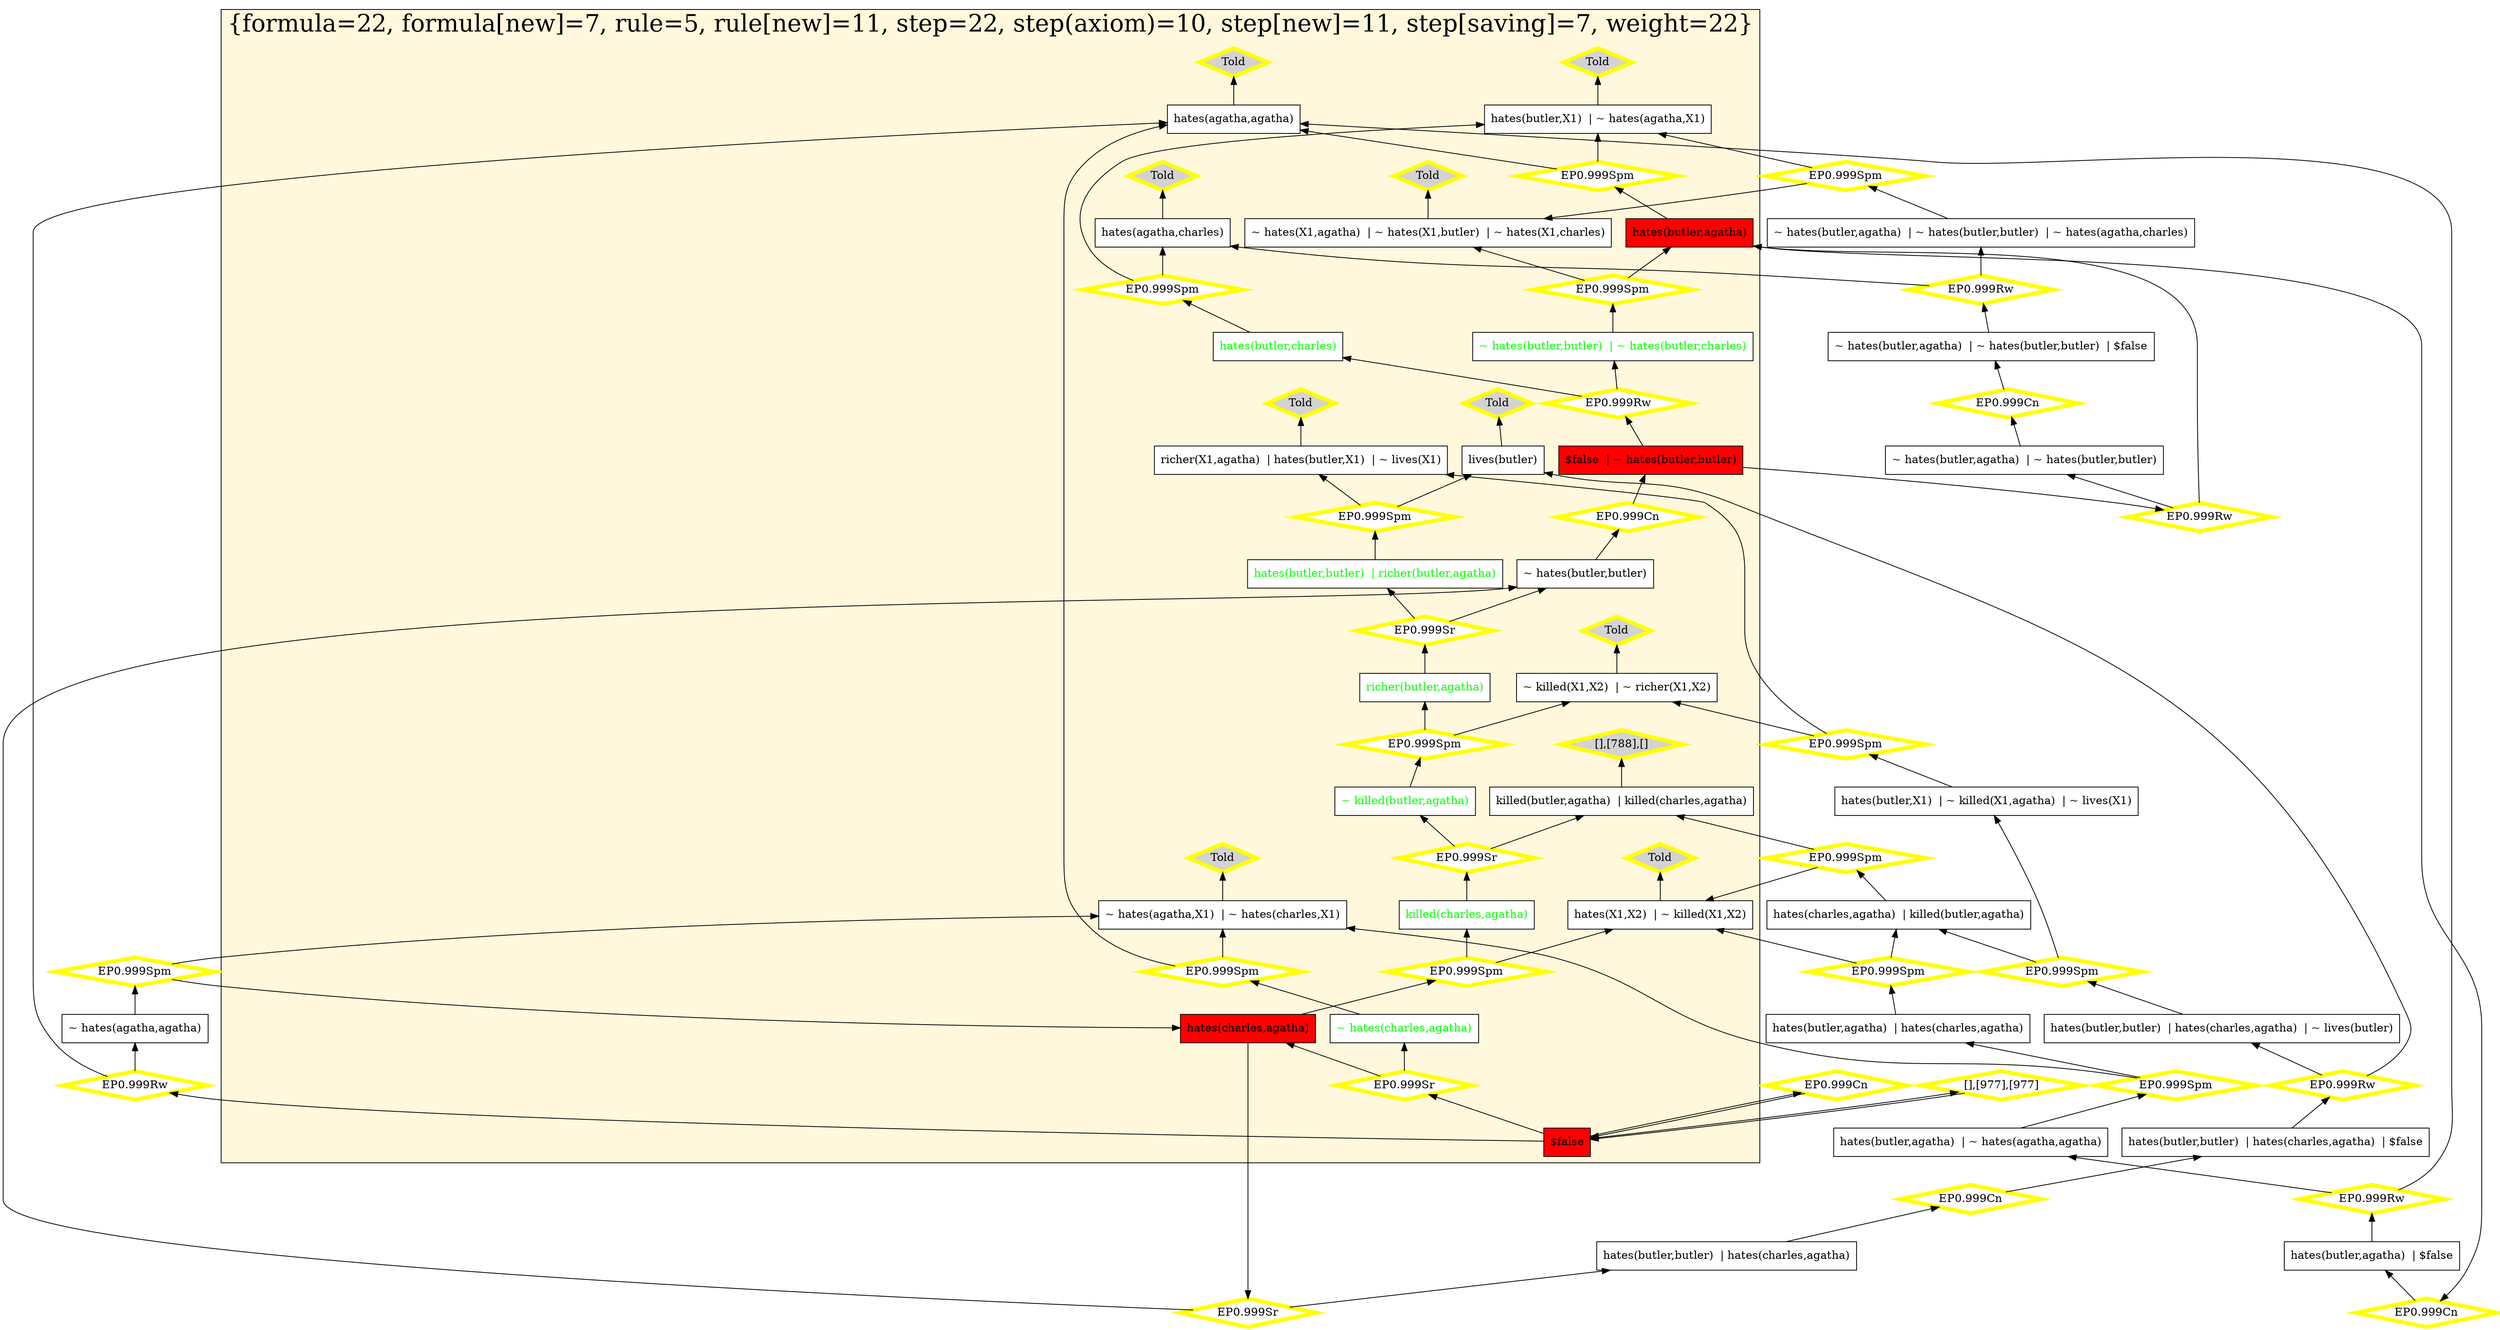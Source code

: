 digraph g 
{ rankdir=BT;
   
  "x_898" [ color="black" shape="box" label="richer(X1,agatha)  | hates(butler,X1)  | ~ lives(X1)" fillcolor="white" style="filled"  ];
  "x_970" [ URL="http://inference-web.org/proofs/tptp/Solutions/PUZ/PUZ001-1/EP---1.1/answer.owl#ns_5_conclusion" color="black" shape="box" label="~ hates(agatha,X1)  | ~ hates(charles,X1)" fillcolor="white" style="filled"  ];
  "x_788" [ color="black" shape="box" label="killed(butler,agatha)  | killed(charles,agatha)" fillcolor="white" style="filled"  ];
  "x_971" [ color="black" shape="box" label="hates(charles,agatha)" fillcolor="red" style="filled"  ];
  "x_1002" [ color="black" shape="box" label="hates(X1,X2)  | ~ killed(X1,X2)" fillcolor="white" style="filled"  ];
  "x_973" [ fontcolor="green" color="black" shape="box" label="richer(butler,agatha)" fillcolor="white" style="filled"  ];
  "x_830" [ fontcolor="green" color="black" shape="box" label="~ hates(butler,butler)  | ~ hates(butler,charles)" fillcolor="white" style="filled"  ];
  "x_886" [ color="black" shape="box" label="~ hates(butler,butler)  | $false" fillcolor="red" style="filled"  ];
  "x_904" [ color="black" shape="box" label="lives(butler)" fillcolor="white" style="filled"  ];
  "x_907" [ color="black" shape="box" label="hates(butler,butler)  | hates(charles,agatha)  | ~ lives(butler)" fillcolor="white" style="filled"  ];
  "x_861" [ color="black" shape="box" label="~ hates(butler,butler)" fillcolor="white" style="filled"  ];
  "x_971" [ color="black" shape="box" label="hates(charles,agatha)" fillcolor="red" style="filled"  ];
  "x_977" [ color="black" shape="box" label="$false" fillcolor="red" style="filled"  ];
  "x_983" [ color="black" shape="box" label="~ hates(butler,agatha)  | ~ hates(butler,butler)  | ~ hates(agatha,charles)" fillcolor="white" style="filled"  ];
  "x_971" [ color="black" shape="box" label="hates(charles,agatha)" fillcolor="red" style="filled"  ];
  "x_920" [ fontcolor="green" color="black" shape="box" label="hates(butler,charles)" fillcolor="white" style="filled"  ];
  "x_973" [ fontcolor="green" color="black" shape="box" label="richer(butler,agatha)" fillcolor="white" style="filled"  ];
  "x_858" [ color="black" shape="box" label="hates(butler,X1)  | ~ hates(agatha,X1)" fillcolor="white" style="filled"  ];
  "x_945" [ color="black" shape="box" label="hates(agatha,charles)" fillcolor="white" style="filled"  ];
  "x_924" [ fontcolor="green" color="black" shape="box" label="~ killed(butler,agatha)" fillcolor="white" style="filled"  ];
  "x_970" [ color="black" shape="box" label="~ hates(agatha,X1)  | ~ hates(charles,X1)" fillcolor="white" style="filled"  ];
  "x_898" [ color="black" shape="box" label="richer(X1,agatha)  | hates(butler,X1)  | ~ lives(X1)" fillcolor="white" style="filled"  ];
  "x_929" [ color="black" shape="box" label="~ hates(butler,agatha)  | ~ hates(butler,butler)  | $false" fillcolor="white" style="filled"  ];
  "x_935" [ color="black" shape="box" label="~ hates(agatha,agatha)" fillcolor="white" style="filled"  ];
  "x_857" [ color="black" shape="box" label="~ killed(X1,X2)  | ~ richer(X1,X2)" fillcolor="white" style="filled"  ];
  "x_998" [ fontcolor="green" color="black" shape="box" label="~ hates(charles,agatha)" fillcolor="white" style="filled"  ];
  "x_940" [ URL="http://inference-web.org/proofs/tptp/Solutions/PUZ/PUZ001-1/EP---1.1/answer.owl#ns_14_conclusion" color="black" shape="box" label="hates(butler,agatha)" fillcolor="red" style="filled"  ];
  "x_858" [ color="black" shape="box" label="hates(butler,X1)  | ~ hates(agatha,X1)" fillcolor="white" style="filled"  ];
  "x_861" [ color="black" shape="box" label="~ hates(butler,butler)" fillcolor="white" style="filled"  ];
  "x_998" [ fontcolor="green" URL="http://inference-web.org/proofs/tptp/Solutions/PUZ/PUZ001-1/EP---1.1/answer.owl#ns_16_conclusion" color="black" shape="box" label="~ hates(charles,agatha)" fillcolor="white" style="filled"  ];
  "x_830" [ fontcolor="green" URL="http://inference-web.org/proofs/tptp/Solutions/PUZ/PUZ001-1/EP---1.1/answer.owl#ns_22_conclusion" color="black" shape="box" label="~ hates(butler,butler)  | ~ hates(butler,charles)" fillcolor="white" style="filled"  ];
  "x_962" [ color="black" shape="box" label="hates(agatha,agatha)" fillcolor="white" style="filled"  ];
  "x_946" [ color="black" shape="box" label="hates(butler,agatha)  | $false" fillcolor="white" style="filled"  ];
  "x_1002" [ color="black" shape="box" label="hates(X1,X2)  | ~ killed(X1,X2)" fillcolor="white" style="filled"  ];
  "x_810" [ color="black" shape="box" label="~ hates(X1,agatha)  | ~ hates(X1,butler)  | ~ hates(X1,charles)" fillcolor="white" style="filled"  ];
  "x_829" [ color="black" shape="box" label="hates(charles,agatha)  | killed(butler,agatha)" fillcolor="white" style="filled"  ];
  "x_858" [ color="black" shape="box" label="hates(butler,X1)  | ~ hates(agatha,X1)" fillcolor="white" style="filled"  ];
  "x_977" [ color="black" shape="box" label="$false" fillcolor="red" style="filled"  ];
  "x_812" [ color="black" shape="box" label="hates(butler,agatha)  | hates(charles,agatha)" fillcolor="white" style="filled"  ];
  "x_940" [ color="black" shape="box" label="hates(butler,agatha)" fillcolor="red" style="filled"  ];
  "x_857" [ color="black" shape="box" label="~ killed(X1,X2)  | ~ richer(X1,X2)" fillcolor="white" style="filled"  ];
  "x_924" [ fontcolor="green" color="black" shape="box" label="~ killed(butler,agatha)" fillcolor="white" style="filled"  ];
  "x_904" [ color="black" shape="box" label="lives(butler)" fillcolor="white" style="filled"  ];
  "x_940" [ color="black" shape="box" label="hates(butler,agatha)" fillcolor="red" style="filled"  ];
  "x_879" [ fontcolor="green" color="black" shape="box" label="killed(charles,agatha)" fillcolor="white" style="filled"  ];
  "x_794" [ color="black" shape="box" label="hates(butler,X1)  | ~ killed(X1,agatha)  | ~ lives(X1)" fillcolor="white" style="filled"  ];
  "x_893" [ fontcolor="green" color="black" shape="box" label="hates(butler,butler)  | richer(butler,agatha)" fillcolor="white" style="filled"  ];
  "x_962" [ URL="http://inference-web.org/proofs/tptp/Solutions/PUZ/PUZ001-1/EP---1.1/answer.owl#ns_7_conclusion" color="black" shape="box" label="hates(agatha,agatha)" fillcolor="white" style="filled"  ];
  "x_961" [ color="black" shape="box" label="hates(butler,butler)  | hates(charles,agatha)" fillcolor="white" style="filled"  ];
  "x_977" [ color="black" shape="box" label="$false" fillcolor="red" style="filled"  ];
  "x_962" [ color="black" shape="box" label="hates(agatha,agatha)" fillcolor="white" style="filled"  ];
  "x_888" [ color="black" shape="box" label="hates(butler,agatha)  | ~ hates(agatha,agatha)" fillcolor="white" style="filled"  ];
  "x_977" [ color="black" shape="box" label="$false" fillcolor="red" style="filled"  ];
  "x_1021" [ color="black" shape="box" label="hates(butler,butler)  | hates(charles,agatha)  | $false" fillcolor="white" style="filled"  ];
  "x_788" [ color="black" shape="box" label="killed(butler,agatha)  | killed(charles,agatha)" fillcolor="white" style="filled"  ];
  "x_893" [ fontcolor="green" color="black" shape="box" label="hates(butler,butler)  | richer(butler,agatha)" fillcolor="white" style="filled"  ];
  "x_810" [ URL="http://inference-web.org/proofs/tptp/Solutions/PUZ/PUZ001-1/EP---1.1/answer.owl#ns_6_conclusion" color="black" shape="box" label="~ hates(X1,agatha)  | ~ hates(X1,butler)  | ~ hates(X1,charles)" fillcolor="white" style="filled"  ];
  "x_945" [ color="black" shape="box" label="hates(agatha,charles)" fillcolor="white" style="filled"  ];
  "x_896" [ color="black" shape="box" label="~ hates(butler,agatha)  | ~ hates(butler,butler)" fillcolor="white" style="filled"  ];
  "x_886" [ color="black" shape="box" label="$false  | ~ hates(butler,butler)" fillcolor="red" style="filled"  ];
  "490ca8fb:1242f8625f3:-781e" [ URL="http://browser.inference-web.org/iwbrowser/BrowseNodeSet?url=http%3A%2F%2Finference-web.org%2Fproofs%2Ftptp%2FSolutions%2FPUZ%2FPUZ001-1%2FEP---0.999%2Fanswer.owl%23ns_27" color="yellow" shape="diamond" label="EP0.999Rw" fillcolor="white" style="filled" penwidth="5"  ];
  "x_886" -> "490ca8fb:1242f8625f3:-781e";
  "490ca8fb:1242f8625f3:-781e" -> "x_830";
  "490ca8fb:1242f8625f3:-781e" -> "x_920";
  "490ca8fb:1242f8625f3:-771e" [ URL="http://browser.inference-web.org/iwbrowser/BrowseNodeSet?url=http%3A%2F%2Finference-web.org%2Fproofs%2Ftptp%2FSolutions%2FPUZ%2FPUZ001-1%2FEP---1.1pre%2Fanswer.owl%23ns_44" color="yellow" shape="diamond" label="EP0.999Cn" fillcolor="white" style="filled" penwidth="5"  ];
  "x_977" -> "490ca8fb:1242f8625f3:-771e";
  "490ca8fb:1242f8625f3:-771e" -> "x_977";
  "490ca8fb:1242f8625f3:-7715" [ URL="http://browser.inference-web.org/iwbrowser/BrowseNodeSet?url=http%3A%2F%2Finference-web.org%2Fproofs%2Ftptp%2FSolutions%2FPUZ%2FPUZ001-1%2FEP---1.1pre%2Fanswer.owl%23ns_7" color="yellow" shape="diamond" label="Told" fillcolor="lightgrey" style="filled" penwidth="5"  ];
  "x_962" -> "490ca8fb:1242f8625f3:-7715";
  "490ca8fb:1242f8625f3:-77d9" [ URL="http://browser.inference-web.org/iwbrowser/BrowseNodeSet?url=http%3A%2F%2Finference-web.org%2Fproofs%2Ftptp%2FSolutions%2FPUZ%2FPUZ001-1%2FEP---1.0%2Fanswer.owl%23ns_33" color="yellow" shape="diamond" label="EP0.999Sr" fillcolor="white" style="filled" penwidth="5"  ];
  "x_977" -> "490ca8fb:1242f8625f3:-77d9";
  "490ca8fb:1242f8625f3:-77d9" -> "x_971";
  "490ca8fb:1242f8625f3:-77d9" -> "x_998";
  "490ca8fb:1242f8625f3:-770b" [ URL="http://browser.inference-web.org/iwbrowser/BrowseNodeSet?url=http%3A%2F%2Finference-web.org%2Fproofs%2Ftptp%2FSolutions%2FPUZ%2FPUZ001-1%2FEP---1.1pre%2Fanswer.owl%23ns_40" color="yellow" shape="diamond" label="EP0.999Sr" fillcolor="white" style="filled" penwidth="5"  ];
  "x_971" -> "490ca8fb:1242f8625f3:-770b";
  "490ca8fb:1242f8625f3:-770b" -> "x_861";
  "490ca8fb:1242f8625f3:-770b" -> "x_961";
  "490ca8fb:1242f8625f3:-76ab" [ URL="http://browser.inference-web.org/iwbrowser/BrowseNodeSet?url=http%3A%2F%2Finference-web.org%2Fproofs%2Ftptp%2FSolutions%2FPUZ%2FPUZ001-1%2FEP---1.1pre%2Fanswer.owl%23ns_11" color="yellow" shape="diamond" label="Told" fillcolor="lightgrey" style="filled" penwidth="5"  ];
  "x_898" -> "490ca8fb:1242f8625f3:-76ab";
  "490ca8fb:1242f8625f3:-76dc" [ URL="http://browser.inference-web.org/iwbrowser/BrowseNodeSet?url=http%3A%2F%2Finference-web.org%2Fproofs%2Ftptp%2FSolutions%2FPUZ%2FPUZ001-1%2FEP---1.1pre%2Fanswer.owl%23ns_19" color="yellow" shape="diamond" label="EP0.999Rw" fillcolor="white" style="filled" penwidth="5"  ];
  "x_929" -> "490ca8fb:1242f8625f3:-76dc";
  "490ca8fb:1242f8625f3:-76dc" -> "x_945";
  "490ca8fb:1242f8625f3:-76dc" -> "x_983";
  "490ca8fb:1242f8625f3:-76bf" [ URL="http://browser.inference-web.org/iwbrowser/BrowseNodeSet?url=http%3A%2F%2Finference-web.org%2Fproofs%2Ftptp%2FSolutions%2FPUZ%2FPUZ001-1%2FEP---1.1pre%2Fanswer.owl%23ns_26" color="yellow" shape="diamond" label="EP0.999Rw" fillcolor="white" style="filled" penwidth="5"  ];
  "x_1021" -> "490ca8fb:1242f8625f3:-76bf";
  "490ca8fb:1242f8625f3:-76bf" -> "x_904";
  "490ca8fb:1242f8625f3:-76bf" -> "x_907";
  "490ca8fb:1242f8625f3:-76b5" [ URL="http://browser.inference-web.org/iwbrowser/BrowseNodeSet?url=http%3A%2F%2Finference-web.org%2Fproofs%2Ftptp%2FSolutions%2FPUZ%2FPUZ001-1%2FEP---1.1pre%2Fanswer.owl%23ns_25" color="yellow" shape="diamond" label="EP0.999Spm" fillcolor="white" style="filled" penwidth="5"  ];
  "x_907" -> "490ca8fb:1242f8625f3:-76b5";
  "490ca8fb:1242f8625f3:-76b5" -> "x_794";
  "490ca8fb:1242f8625f3:-76b5" -> "x_829";
  "490ca8fb:1242f8625f3:-76ea" [ URL="http://browser.inference-web.org/iwbrowser/BrowseNodeSet?url=http%3A%2F%2Finference-web.org%2Fproofs%2Ftptp%2FSolutions%2FPUZ%2FPUZ001-1%2FEP---1.1pre%2Fanswer.owl%23ns_9" color="yellow" shape="diamond" label="Told" fillcolor="lightgrey" style="filled" penwidth="5"  ];
  "x_1002" -> "490ca8fb:1242f8625f3:-76ea";
  "490ca8fb:1242f8625f3:-7727" [ URL="http://browser.inference-web.org/iwbrowser/BrowseNodeSet?url=http%3A%2F%2Finference-web.org%2Fproofs%2Ftptp%2FSolutions%2FPUZ%2FPUZ001-1%2FEP---1.1pre%2Fanswer.owl%23ns_12" color="yellow" shape="diamond" label="[],[788],[]" fillcolor="lightgrey" style="filled" penwidth="5"  ];
  "x_788" -> "490ca8fb:1242f8625f3:-7727";
  "490ca8fb:1242f8625f3:-76c8" [ URL="http://browser.inference-web.org/iwbrowser/BrowseNodeSet?url=http%3A%2F%2Finference-web.org%2Fproofs%2Ftptp%2FSolutions%2FPUZ%2FPUZ001-1%2FEP---1.1pre%2Fanswer.owl%23ns_6" color="yellow" shape="diamond" label="Told" fillcolor="lightgrey" style="filled" penwidth="5"  ];
  "x_810" -> "490ca8fb:1242f8625f3:-76c8";
  "490ca8fb:1242f8625f3:-772c" [ URL="http://browser.inference-web.org/iwbrowser/BrowseNodeSet?url=http%3A%2F%2Finference-web.org%2Fproofs%2Ftptp%2FSolutions%2FPUZ%2FPUZ001-1%2FEP---1.1pre%2Fanswer.owl%23ns_13" color="yellow" shape="diamond" label="EP0.999Spm" fillcolor="white" style="filled" penwidth="5"  ];
  "x_829" -> "490ca8fb:1242f8625f3:-772c";
  "490ca8fb:1242f8625f3:-772c" -> "x_788";
  "490ca8fb:1242f8625f3:-772c" -> "x_1002";
  "490ca8fb:1242f8625f3:-7836" [ URL="http://browser.inference-web.org/iwbrowser/BrowseNodeSet?url=http%3A%2F%2Finference-web.org%2Fproofs%2Ftptp%2FSolutions%2FPUZ%2FPUZ001-1%2FEP---0.999%2Fanswer.owl%23ns_32" color="yellow" shape="diamond" label="EP0.999Spm" fillcolor="white" style="filled" penwidth="5"  ];
  "x_971" -> "490ca8fb:1242f8625f3:-7836";
  "490ca8fb:1242f8625f3:-7836" -> "x_879";
  "490ca8fb:1242f8625f3:-7836" -> "x_1002";
  "490ca8fb:1242f8625f3:-76fd" [ URL="http://browser.inference-web.org/iwbrowser/BrowseNodeSet?url=http%3A%2F%2Finference-web.org%2Fproofs%2Ftptp%2FSolutions%2FPUZ%2FPUZ001-1%2FEP---1.1pre%2Fanswer.owl%23ns_35" color="yellow" shape="diamond" label="EP0.999Cn" fillcolor="white" style="filled" penwidth="5"  ];
  "x_940" -> "490ca8fb:1242f8625f3:-76fd";
  "490ca8fb:1242f8625f3:-76fd" -> "x_946";
  "490ca8fb:1242f8625f3:-771a" [ URL="http://browser.inference-web.org/iwbrowser/BrowseNodeSet?url=http%3A%2F%2Finference-web.org%2Fproofs%2Ftptp%2FSolutions%2FPUZ%2FPUZ001-1%2FEP---1.1pre%2Fanswer.owl%23ns_43" color="yellow" shape="diamond" label="EP0.999Rw" fillcolor="white" style="filled" penwidth="5"  ];
  "x_977" -> "490ca8fb:1242f8625f3:-771a";
  "490ca8fb:1242f8625f3:-771a" -> "x_935";
  "490ca8fb:1242f8625f3:-771a" -> "x_962";
  "490ca8fb:1242f8625f3:-76cd" [ URL="http://browser.inference-web.org/iwbrowser/BrowseNodeSet?url=http%3A%2F%2Finference-web.org%2Fproofs%2Ftptp%2FSolutions%2FPUZ%2FPUZ001-1%2FEP---1.1pre%2Fanswer.owl%23ns_10" color="yellow" shape="diamond" label="Told" fillcolor="lightgrey" style="filled" penwidth="5"  ];
  "x_858" -> "490ca8fb:1242f8625f3:-76cd";
  "490ca8fb:1242f8625f3:-77c0" [ URL="http://browser.inference-web.org/iwbrowser/BrowseNodeSet?url=http%3A%2F%2Finference-web.org%2Fproofs%2Ftptp%2FSolutions%2FPUZ%2FPUZ001-1%2FEP---1.0%2Fanswer.owl%23ns_30" color="yellow" shape="diamond" label="EP0.999Spm" fillcolor="white" style="filled" penwidth="5"  ];
  "x_924" -> "490ca8fb:1242f8625f3:-77c0";
  "490ca8fb:1242f8625f3:-77c0" -> "x_857";
  "490ca8fb:1242f8625f3:-77c0" -> "x_973";
  "490ca8fb:1242f8625f3:-7831" [ URL="http://browser.inference-web.org/iwbrowser/BrowseNodeSet?url=http%3A%2F%2Finference-web.org%2Fproofs%2Ftptp%2FSolutions%2FPUZ%2FPUZ001-1%2FEP---0.999%2Fanswer.owl%23ns_31" color="yellow" shape="diamond" label="EP0.999Sr" fillcolor="white" style="filled" penwidth="5"  ];
  "x_879" -> "490ca8fb:1242f8625f3:-7831";
  "490ca8fb:1242f8625f3:-7831" -> "x_788";
  "490ca8fb:1242f8625f3:-7831" -> "x_924";
  "490ca8fb:1242f8625f3:-7752" [ URL="http://browser.inference-web.org/iwbrowser/BrowseNodeSet?url=http%3A%2F%2Finference-web.org%2Fproofs%2Ftptp%2FSolutions%2FPUZ%2FPUZ001-1%2FEP---1.1%2Fanswer.owl%23ns_16" color="yellow" shape="diamond" label="EP0.999Spm" fillcolor="white" style="filled" penwidth="5"  ];
  "x_998" -> "490ca8fb:1242f8625f3:-7752";
  "490ca8fb:1242f8625f3:-7752" -> "x_962";
  "490ca8fb:1242f8625f3:-7752" -> "x_970";
  "490ca8fb:1242f8625f3:-7799" [ URL="http://browser.inference-web.org/iwbrowser/BrowseNodeSet?url=http%3A%2F%2Finference-web.org%2Fproofs%2Ftptp%2FSolutions%2FPUZ%2FPUZ001-1%2FEP---1.0%2Fanswer.owl%23ns_19" color="yellow" shape="diamond" label="EP0.999Spm" fillcolor="white" style="filled" penwidth="5"  ];
  "x_940" -> "490ca8fb:1242f8625f3:-7799";
  "490ca8fb:1242f8625f3:-7799" -> "x_858";
  "490ca8fb:1242f8625f3:-7799" -> "x_962";
  "490ca8fb:1242f8625f3:-76f9" [ URL="http://browser.inference-web.org/iwbrowser/BrowseNodeSet?url=http%3A%2F%2Finference-web.org%2Fproofs%2Ftptp%2FSolutions%2FPUZ%2FPUZ001-1%2FEP---1.1pre%2Fanswer.owl%23ns_34" color="yellow" shape="diamond" label="EP0.999Rw" fillcolor="white" style="filled" penwidth="5"  ];
  "x_946" -> "490ca8fb:1242f8625f3:-76f9";
  "490ca8fb:1242f8625f3:-76f9" -> "x_888";
  "490ca8fb:1242f8625f3:-76f9" -> "x_962";
  "490ca8fb:1242f8625f3:-76e5" [ URL="http://browser.inference-web.org/iwbrowser/BrowseNodeSet?url=http%3A%2F%2Finference-web.org%2Fproofs%2Ftptp%2FSolutions%2FPUZ%2FPUZ001-1%2FEP---1.1pre%2Fanswer.owl%23ns_5" color="yellow" shape="diamond" label="Told" fillcolor="lightgrey" style="filled" penwidth="5"  ];
  "x_970" -> "490ca8fb:1242f8625f3:-76e5";
  "490ca8fb:1242f8625f3:-76d2" [ URL="http://browser.inference-web.org/iwbrowser/BrowseNodeSet?url=http%3A%2F%2Finference-web.org%2Fproofs%2Ftptp%2FSolutions%2FPUZ%2FPUZ001-1%2FEP---1.1pre%2Fanswer.owl%23ns_18" color="yellow" shape="diamond" label="EP0.999Spm" fillcolor="white" style="filled" penwidth="5"  ];
  "x_983" -> "490ca8fb:1242f8625f3:-76d2";
  "490ca8fb:1242f8625f3:-76d2" -> "x_810";
  "490ca8fb:1242f8625f3:-76d2" -> "x_858";
  "490ca8fb:1242f8625f3:-76ef" [ URL="http://browser.inference-web.org/iwbrowser/BrowseNodeSet?url=http%3A%2F%2Finference-web.org%2Fproofs%2Ftptp%2FSolutions%2FPUZ%2FPUZ001-1%2FEP---1.1pre%2Fanswer.owl%23ns_24" color="yellow" shape="diamond" label="EP0.999Spm" fillcolor="white" style="filled" penwidth="5"  ];
  "x_812" -> "490ca8fb:1242f8625f3:-76ef";
  "490ca8fb:1242f8625f3:-76ef" -> "x_829";
  "490ca8fb:1242f8625f3:-76ef" -> "x_1002";
  "490ca8fb:1242f8625f3:-76ba" [ URL="http://browser.inference-web.org/iwbrowser/BrowseNodeSet?url=http%3A%2F%2Finference-web.org%2Fproofs%2Ftptp%2FSolutions%2FPUZ%2FPUZ001-1%2FEP---1.1pre%2Fanswer.owl%23ns_2" color="yellow" shape="diamond" label="Told" fillcolor="lightgrey" style="filled" penwidth="5"  ];
  "x_904" -> "490ca8fb:1242f8625f3:-76ba";
  "490ca8fb:1242f8625f3:-76b0" [ URL="http://browser.inference-web.org/iwbrowser/BrowseNodeSet?url=http%3A%2F%2Finference-web.org%2Fproofs%2Ftptp%2FSolutions%2FPUZ%2FPUZ001-1%2FEP---1.1pre%2Fanswer.owl%23ns_14" color="yellow" shape="diamond" label="EP0.999Spm" fillcolor="white" style="filled" penwidth="5"  ];
  "x_794" -> "490ca8fb:1242f8625f3:-76b0";
  "490ca8fb:1242f8625f3:-76b0" -> "x_857";
  "490ca8fb:1242f8625f3:-76b0" -> "x_898";
  "490ca8fb:1242f8625f3:-76e0" [ URL="http://browser.inference-web.org/iwbrowser/BrowseNodeSet?url=http%3A%2F%2Finference-web.org%2Fproofs%2Ftptp%2FSolutions%2FPUZ%2FPUZ001-1%2FEP---1.1pre%2Fanswer.owl%23ns_20" color="yellow" shape="diamond" label="EP0.999Cn" fillcolor="white" style="filled" penwidth="5"  ];
  "x_896" -> "490ca8fb:1242f8625f3:-76e0";
  "490ca8fb:1242f8625f3:-76e0" -> "x_929";
  "490ca8fb:1242f8625f3:-76c3" [ URL="http://browser.inference-web.org/iwbrowser/BrowseNodeSet?url=http%3A%2F%2Finference-web.org%2Fproofs%2Ftptp%2FSolutions%2FPUZ%2FPUZ001-1%2FEP---1.1pre%2Fanswer.owl%23ns_27" color="yellow" shape="diamond" label="EP0.999Cn" fillcolor="white" style="filled" penwidth="5"  ];
  "x_961" -> "490ca8fb:1242f8625f3:-76c3";
  "490ca8fb:1242f8625f3:-76c3" -> "x_1021";
  "490ca8fb:1242f8625f3:-7737" [ URL="http://browser.inference-web.org/iwbrowser/BrowseNodeSet?url=http%3A%2F%2Finference-web.org%2Fproofs%2Ftptp%2FSolutions%2FPUZ%2FPUZ001-1%2FEP---1.1%2Fanswer.owl%23ns_22" color="yellow" shape="diamond" label="EP0.999Spm" fillcolor="white" style="filled" penwidth="5"  ];
  "x_830" -> "490ca8fb:1242f8625f3:-7737";
  "490ca8fb:1242f8625f3:-7737" -> "x_810";
  "490ca8fb:1242f8625f3:-7737" -> "x_940";
  "490ca8fb:1242f8625f3:-7706" [ URL="http://browser.inference-web.org/iwbrowser/BrowseNodeSet?url=http%3A%2F%2Finference-web.org%2Fproofs%2Ftptp%2FSolutions%2FPUZ%2FPUZ001-1%2FEP---1.1pre%2Fanswer.owl%23ns_38" color="yellow" shape="diamond" label="EP0.999Cn" fillcolor="white" style="filled" penwidth="5"  ];
  "x_861" -> "490ca8fb:1242f8625f3:-7706";
  "490ca8fb:1242f8625f3:-7706" -> "x_886";
  "490ca8fb:1242f8625f3:-7827" [ URL="http://browser.inference-web.org/iwbrowser/BrowseNodeSet?url=http%3A%2F%2Finference-web.org%2Fproofs%2Ftptp%2FSolutions%2FPUZ%2FPUZ001-1%2FEP---0.999%2Fanswer.owl%23ns_29" color="yellow" shape="diamond" label="EP0.999Sr" fillcolor="white" style="filled" penwidth="5"  ];
  "x_973" -> "490ca8fb:1242f8625f3:-7827";
  "490ca8fb:1242f8625f3:-7827" -> "x_861";
  "490ca8fb:1242f8625f3:-7827" -> "x_893";
  "490ca8fb:1242f8625f3:-76f4" [ URL="http://browser.inference-web.org/iwbrowser/BrowseNodeSet?url=http%3A%2F%2Finference-web.org%2Fproofs%2Ftptp%2FSolutions%2FPUZ%2FPUZ001-1%2FEP---1.1pre%2Fanswer.owl%23ns_33" color="yellow" shape="diamond" label="EP0.999Spm" fillcolor="white" style="filled" penwidth="5"  ];
  "x_888" -> "490ca8fb:1242f8625f3:-76f4";
  "490ca8fb:1242f8625f3:-76f4" -> "x_812";
  "490ca8fb:1242f8625f3:-76f4" -> "x_970";
  "490ca8fb:1242f8625f3:-7710" [ URL="http://browser.inference-web.org/iwbrowser/BrowseNodeSet?url=http%3A%2F%2Finference-web.org%2Fproofs%2Ftptp%2FSolutions%2FPUZ%2FPUZ001-1%2FEP---1.1pre%2Fanswer.owl%23ns_41" color="yellow" shape="diamond" label="EP0.999Spm" fillcolor="white" style="filled" penwidth="5"  ];
  "x_935" -> "490ca8fb:1242f8625f3:-7710";
  "490ca8fb:1242f8625f3:-7710" -> "x_970";
  "490ca8fb:1242f8625f3:-7710" -> "x_971";
  "490ca8fb:1242f8625f3:-7819" [ URL="http://browser.inference-web.org/iwbrowser/BrowseNodeSet?url=http%3A%2F%2Finference-web.org%2Fproofs%2Ftptp%2FSolutions%2FPUZ%2FPUZ001-1%2FEP---0.999%2Fanswer.owl%23ns_20" color="yellow" shape="diamond" label="EP0.999Spm" fillcolor="white" style="filled" penwidth="5"  ];
  "x_920" -> "490ca8fb:1242f8625f3:-7819";
  "490ca8fb:1242f8625f3:-7819" -> "x_858";
  "490ca8fb:1242f8625f3:-7819" -> "x_945";
  "490ca8fb:1242f8625f3:-778f" [ URL="http://browser.inference-web.org/iwbrowser/BrowseNodeSet?url=http%3A%2F%2Finference-web.org%2Fproofs%2Ftptp%2FSolutions%2FPUZ%2FPUZ001-1%2FEP---1.0%2Fanswer.owl%23ns_17" color="yellow" shape="diamond" label="EP0.999Spm" fillcolor="white" style="filled" penwidth="5"  ];
  "x_893" -> "490ca8fb:1242f8625f3:-778f";
  "490ca8fb:1242f8625f3:-778f" -> "x_898";
  "490ca8fb:1242f8625f3:-778f" -> "x_904";
  "490ca8fb:1242f8625f3:-7722" [ URL="http://browser.inference-web.org/iwbrowser/BrowseNodeSet?url=http%3A%2F%2Finference-web.org%2Fproofs%2Ftptp%2FSolutions%2FPUZ%2FPUZ001-1%2FEP---1.1pre%2Fanswer.owl%23answer" color="yellow" shape="diamond" label="[],[977],[977]" fillcolor="white" style="filled" penwidth="5"  ];
  "x_977" -> "490ca8fb:1242f8625f3:-7722";
  "490ca8fb:1242f8625f3:-7722" -> "x_977";
  "490ca8fb:1242f8625f3:-76d7" [ URL="http://browser.inference-web.org/iwbrowser/BrowseNodeSet?url=http%3A%2F%2Finference-web.org%2Fproofs%2Ftptp%2FSolutions%2FPUZ%2FPUZ001-1%2FEP---1.1pre%2Fanswer.owl%23ns_8" color="yellow" shape="diamond" label="Told" fillcolor="lightgrey" style="filled" penwidth="5"  ];
  "x_945" -> "490ca8fb:1242f8625f3:-76d7";
  "490ca8fb:1242f8625f3:-7702" [ URL="http://browser.inference-web.org/iwbrowser/BrowseNodeSet?url=http%3A%2F%2Finference-web.org%2Fproofs%2Ftptp%2FSolutions%2FPUZ%2FPUZ001-1%2FEP---1.1pre%2Fanswer.owl%23ns_37" color="yellow" shape="diamond" label="EP0.999Rw" fillcolor="white" style="filled" penwidth="5"  ];
  "x_886" -> "490ca8fb:1242f8625f3:-7702";
  "490ca8fb:1242f8625f3:-7702" -> "x_896";
  "490ca8fb:1242f8625f3:-7702" -> "x_940";
  "490ca8fb:1242f8625f3:-76a6" [ URL="http://browser.inference-web.org/iwbrowser/BrowseNodeSet?url=http%3A%2F%2Finference-web.org%2Fproofs%2Ftptp%2FSolutions%2FPUZ%2FPUZ001-1%2FEP---1.1pre%2Fanswer.owl%23ns_4" color="yellow" shape="diamond" label="Told" fillcolor="lightgrey" style="filled" penwidth="5"  ];
  "x_857" -> "490ca8fb:1242f8625f3:-76a6";
  
 subgraph cluster_opt 
{ labelloc=b label="{formula=22, formula[new]=7, rule=5, rule[new]=11, step=22, step(axiom)=10, step[new]=11, step[saving]=7, weight=22}" 
 fontsize=30 fillcolor=cornsilk style=filled 
  x_924 ; x_788 ; x_920 ; x_886 ; x_858 ; x_857 ; x_977 ; x_830 ; x_893 ; x_945 ; x_861 ; x_971 ; x_970 ; x_940 ; x_1002 ; x_973 ; x_904 ; x_962 ; x_898 ; x_810 ; x_879 ; x_998 ; "490ca8fb:1242f8625f3:-77c0" ;
 "490ca8fb:1242f8625f3:-7831" ;
 "490ca8fb:1242f8625f3:-781e" ;
 "490ca8fb:1242f8625f3:-7799" ;
 "490ca8fb:1242f8625f3:-7752" ;
 "490ca8fb:1242f8625f3:-7715" ;
 "490ca8fb:1242f8625f3:-76e5" ;
 "490ca8fb:1242f8625f3:-77d9" ;
 "490ca8fb:1242f8625f3:-76ab" ;
 "490ca8fb:1242f8625f3:-76ba" ;
 "490ca8fb:1242f8625f3:-76ea" ;
 "490ca8fb:1242f8625f3:-7727" ;
 "490ca8fb:1242f8625f3:-7737" ;
 "490ca8fb:1242f8625f3:-76c8" ;
 "490ca8fb:1242f8625f3:-7706" ;
 "490ca8fb:1242f8625f3:-7827" ;
 "490ca8fb:1242f8625f3:-7819" ;
 "490ca8fb:1242f8625f3:-778f" ;
 "490ca8fb:1242f8625f3:-7836" ;
 "490ca8fb:1242f8625f3:-76d7" ;
 "490ca8fb:1242f8625f3:-76cd" ;
 "490ca8fb:1242f8625f3:-76a6" ;
 
}
 
}
